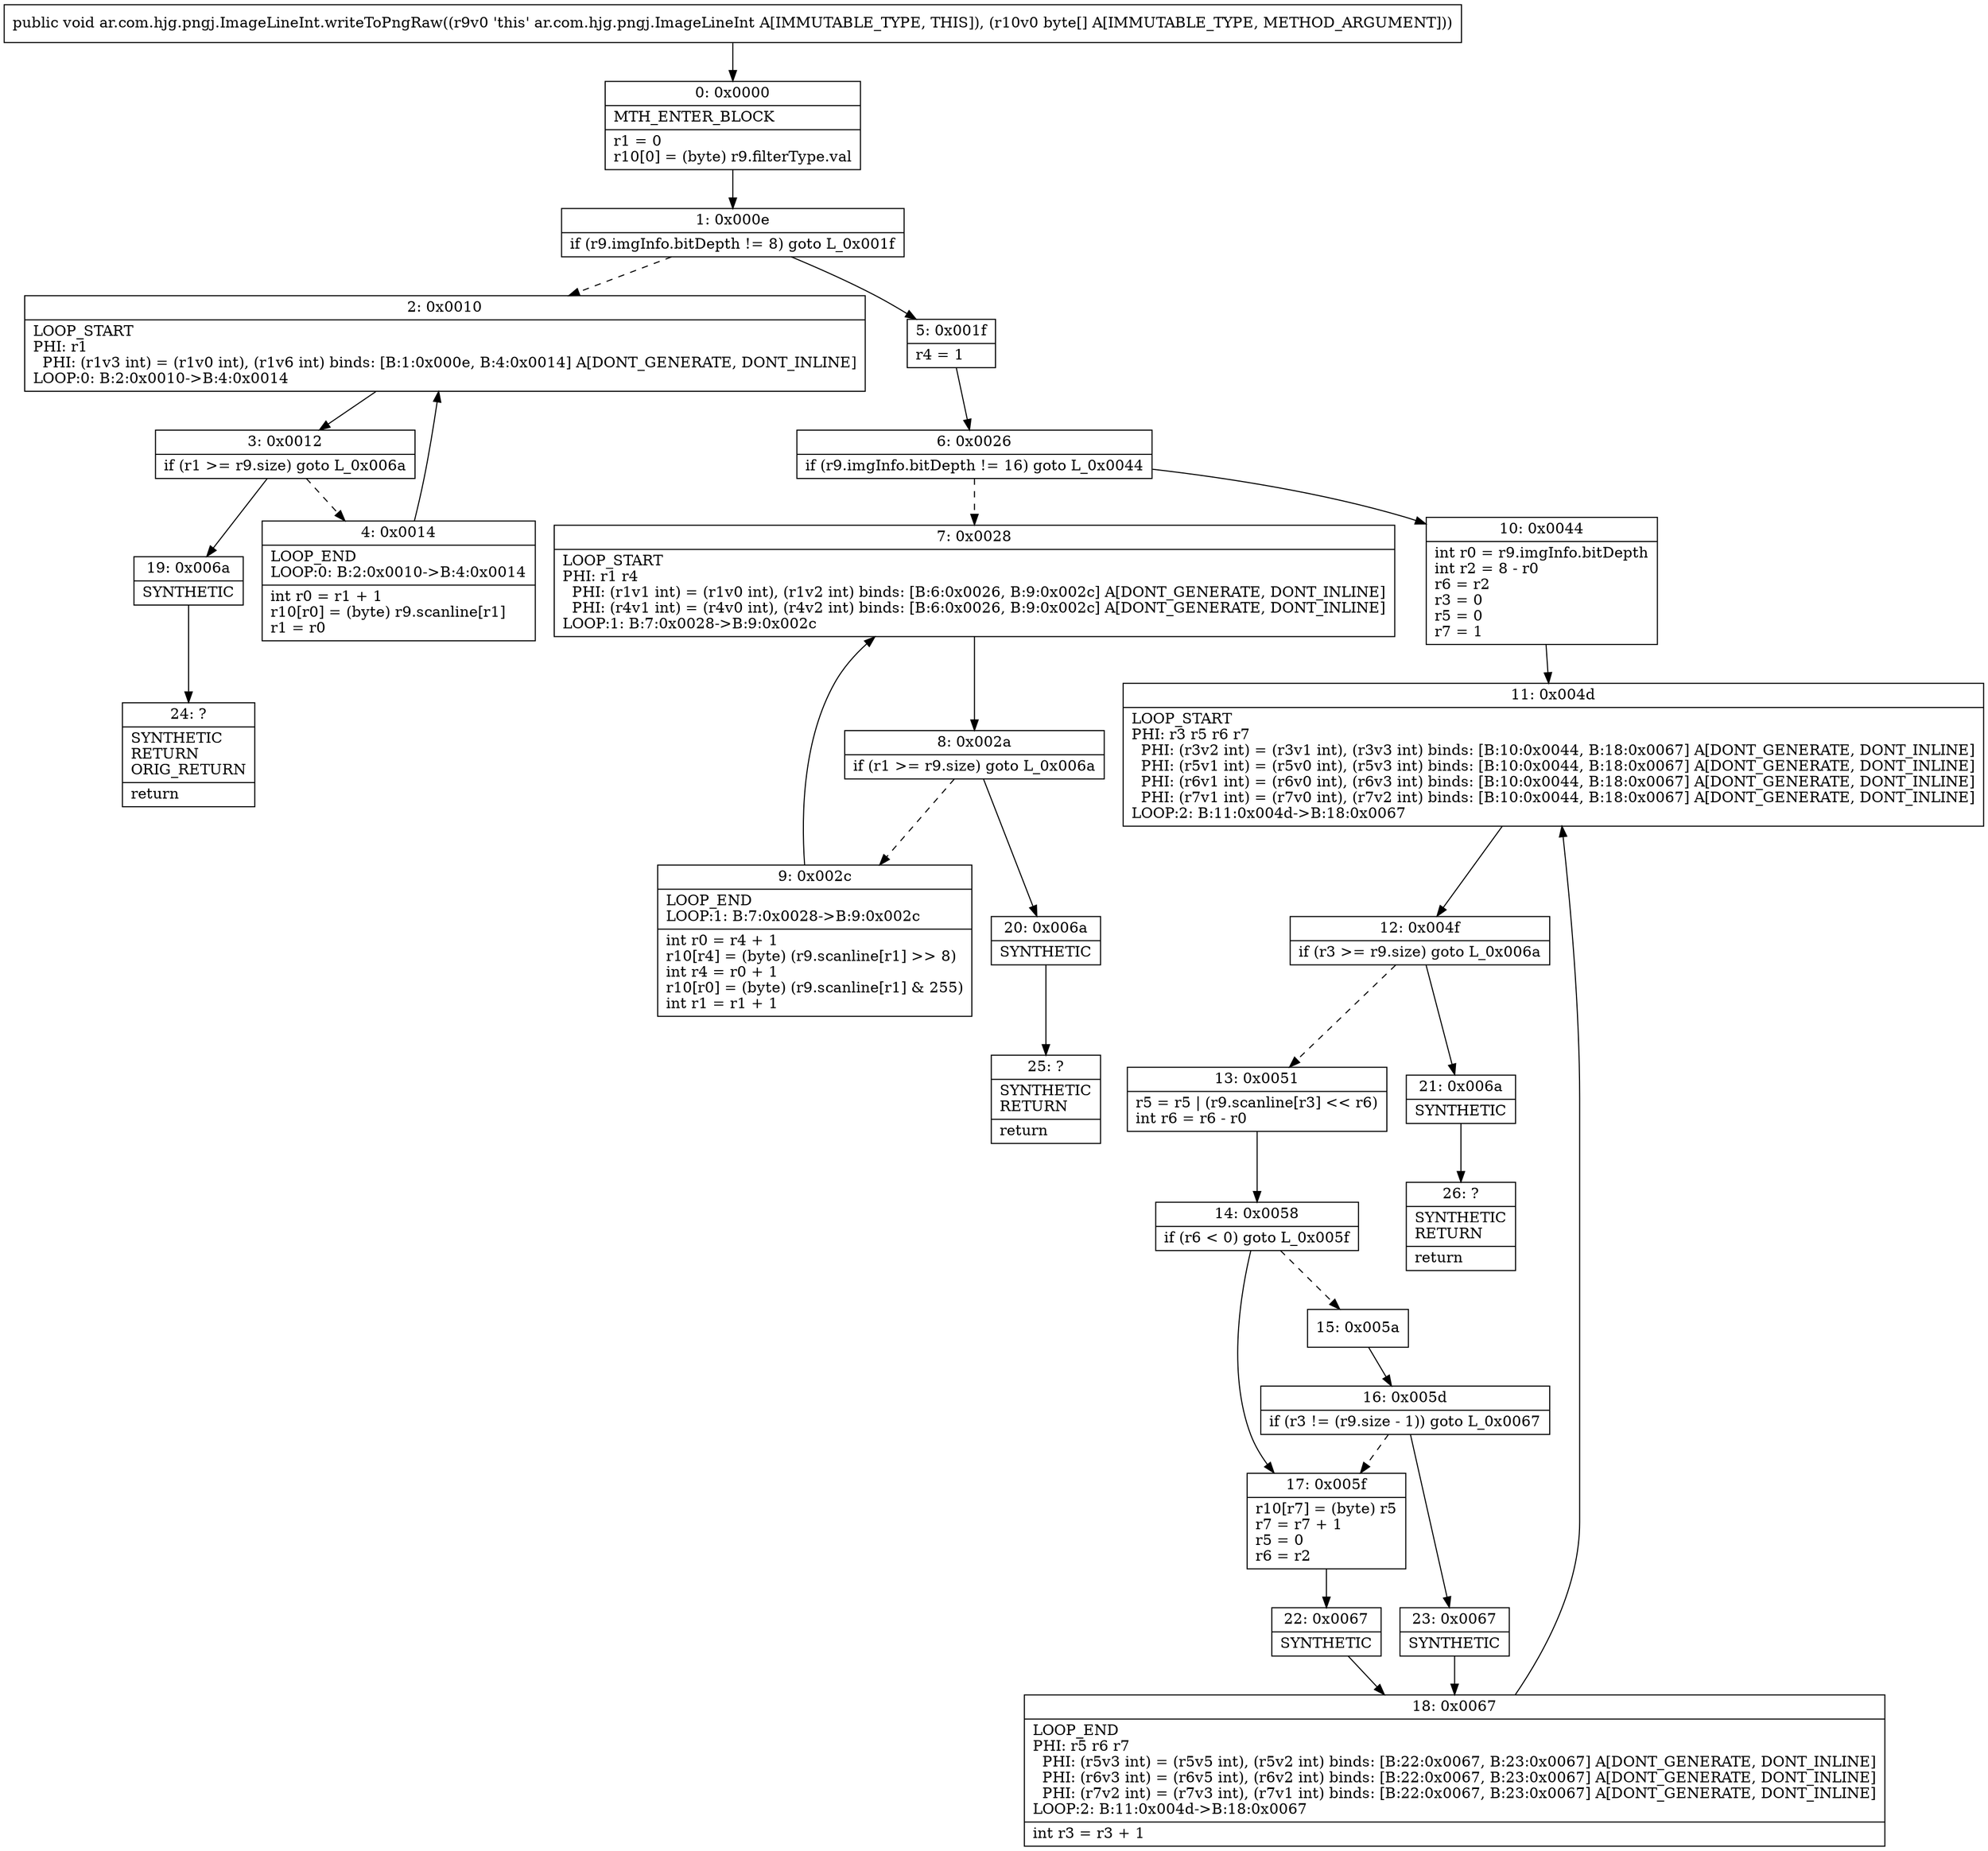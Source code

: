 digraph "CFG forar.com.hjg.pngj.ImageLineInt.writeToPngRaw([B)V" {
Node_0 [shape=record,label="{0\:\ 0x0000|MTH_ENTER_BLOCK\l|r1 = 0\lr10[0] = (byte) r9.filterType.val\l}"];
Node_1 [shape=record,label="{1\:\ 0x000e|if (r9.imgInfo.bitDepth != 8) goto L_0x001f\l}"];
Node_2 [shape=record,label="{2\:\ 0x0010|LOOP_START\lPHI: r1 \l  PHI: (r1v3 int) = (r1v0 int), (r1v6 int) binds: [B:1:0x000e, B:4:0x0014] A[DONT_GENERATE, DONT_INLINE]\lLOOP:0: B:2:0x0010\-\>B:4:0x0014\l}"];
Node_3 [shape=record,label="{3\:\ 0x0012|if (r1 \>= r9.size) goto L_0x006a\l}"];
Node_4 [shape=record,label="{4\:\ 0x0014|LOOP_END\lLOOP:0: B:2:0x0010\-\>B:4:0x0014\l|int r0 = r1 + 1\lr10[r0] = (byte) r9.scanline[r1]\lr1 = r0\l}"];
Node_5 [shape=record,label="{5\:\ 0x001f|r4 = 1\l}"];
Node_6 [shape=record,label="{6\:\ 0x0026|if (r9.imgInfo.bitDepth != 16) goto L_0x0044\l}"];
Node_7 [shape=record,label="{7\:\ 0x0028|LOOP_START\lPHI: r1 r4 \l  PHI: (r1v1 int) = (r1v0 int), (r1v2 int) binds: [B:6:0x0026, B:9:0x002c] A[DONT_GENERATE, DONT_INLINE]\l  PHI: (r4v1 int) = (r4v0 int), (r4v2 int) binds: [B:6:0x0026, B:9:0x002c] A[DONT_GENERATE, DONT_INLINE]\lLOOP:1: B:7:0x0028\-\>B:9:0x002c\l}"];
Node_8 [shape=record,label="{8\:\ 0x002a|if (r1 \>= r9.size) goto L_0x006a\l}"];
Node_9 [shape=record,label="{9\:\ 0x002c|LOOP_END\lLOOP:1: B:7:0x0028\-\>B:9:0x002c\l|int r0 = r4 + 1\lr10[r4] = (byte) (r9.scanline[r1] \>\> 8)\lint r4 = r0 + 1\lr10[r0] = (byte) (r9.scanline[r1] & 255)\lint r1 = r1 + 1\l}"];
Node_10 [shape=record,label="{10\:\ 0x0044|int r0 = r9.imgInfo.bitDepth\lint r2 = 8 \- r0\lr6 = r2\lr3 = 0\lr5 = 0\lr7 = 1\l}"];
Node_11 [shape=record,label="{11\:\ 0x004d|LOOP_START\lPHI: r3 r5 r6 r7 \l  PHI: (r3v2 int) = (r3v1 int), (r3v3 int) binds: [B:10:0x0044, B:18:0x0067] A[DONT_GENERATE, DONT_INLINE]\l  PHI: (r5v1 int) = (r5v0 int), (r5v3 int) binds: [B:10:0x0044, B:18:0x0067] A[DONT_GENERATE, DONT_INLINE]\l  PHI: (r6v1 int) = (r6v0 int), (r6v3 int) binds: [B:10:0x0044, B:18:0x0067] A[DONT_GENERATE, DONT_INLINE]\l  PHI: (r7v1 int) = (r7v0 int), (r7v2 int) binds: [B:10:0x0044, B:18:0x0067] A[DONT_GENERATE, DONT_INLINE]\lLOOP:2: B:11:0x004d\-\>B:18:0x0067\l}"];
Node_12 [shape=record,label="{12\:\ 0x004f|if (r3 \>= r9.size) goto L_0x006a\l}"];
Node_13 [shape=record,label="{13\:\ 0x0051|r5 = r5 \| (r9.scanline[r3] \<\< r6)\lint r6 = r6 \- r0\l}"];
Node_14 [shape=record,label="{14\:\ 0x0058|if (r6 \< 0) goto L_0x005f\l}"];
Node_15 [shape=record,label="{15\:\ 0x005a}"];
Node_16 [shape=record,label="{16\:\ 0x005d|if (r3 != (r9.size \- 1)) goto L_0x0067\l}"];
Node_17 [shape=record,label="{17\:\ 0x005f|r10[r7] = (byte) r5\lr7 = r7 + 1\lr5 = 0\lr6 = r2\l}"];
Node_18 [shape=record,label="{18\:\ 0x0067|LOOP_END\lPHI: r5 r6 r7 \l  PHI: (r5v3 int) = (r5v5 int), (r5v2 int) binds: [B:22:0x0067, B:23:0x0067] A[DONT_GENERATE, DONT_INLINE]\l  PHI: (r6v3 int) = (r6v5 int), (r6v2 int) binds: [B:22:0x0067, B:23:0x0067] A[DONT_GENERATE, DONT_INLINE]\l  PHI: (r7v2 int) = (r7v3 int), (r7v1 int) binds: [B:22:0x0067, B:23:0x0067] A[DONT_GENERATE, DONT_INLINE]\lLOOP:2: B:11:0x004d\-\>B:18:0x0067\l|int r3 = r3 + 1\l}"];
Node_19 [shape=record,label="{19\:\ 0x006a|SYNTHETIC\l}"];
Node_20 [shape=record,label="{20\:\ 0x006a|SYNTHETIC\l}"];
Node_21 [shape=record,label="{21\:\ 0x006a|SYNTHETIC\l}"];
Node_22 [shape=record,label="{22\:\ 0x0067|SYNTHETIC\l}"];
Node_23 [shape=record,label="{23\:\ 0x0067|SYNTHETIC\l}"];
Node_24 [shape=record,label="{24\:\ ?|SYNTHETIC\lRETURN\lORIG_RETURN\l|return\l}"];
Node_25 [shape=record,label="{25\:\ ?|SYNTHETIC\lRETURN\l|return\l}"];
Node_26 [shape=record,label="{26\:\ ?|SYNTHETIC\lRETURN\l|return\l}"];
MethodNode[shape=record,label="{public void ar.com.hjg.pngj.ImageLineInt.writeToPngRaw((r9v0 'this' ar.com.hjg.pngj.ImageLineInt A[IMMUTABLE_TYPE, THIS]), (r10v0 byte[] A[IMMUTABLE_TYPE, METHOD_ARGUMENT])) }"];
MethodNode -> Node_0;
Node_0 -> Node_1;
Node_1 -> Node_2[style=dashed];
Node_1 -> Node_5;
Node_2 -> Node_3;
Node_3 -> Node_4[style=dashed];
Node_3 -> Node_19;
Node_4 -> Node_2;
Node_5 -> Node_6;
Node_6 -> Node_7[style=dashed];
Node_6 -> Node_10;
Node_7 -> Node_8;
Node_8 -> Node_9[style=dashed];
Node_8 -> Node_20;
Node_9 -> Node_7;
Node_10 -> Node_11;
Node_11 -> Node_12;
Node_12 -> Node_13[style=dashed];
Node_12 -> Node_21;
Node_13 -> Node_14;
Node_14 -> Node_15[style=dashed];
Node_14 -> Node_17;
Node_15 -> Node_16;
Node_16 -> Node_17[style=dashed];
Node_16 -> Node_23;
Node_17 -> Node_22;
Node_18 -> Node_11;
Node_19 -> Node_24;
Node_20 -> Node_25;
Node_21 -> Node_26;
Node_22 -> Node_18;
Node_23 -> Node_18;
}

